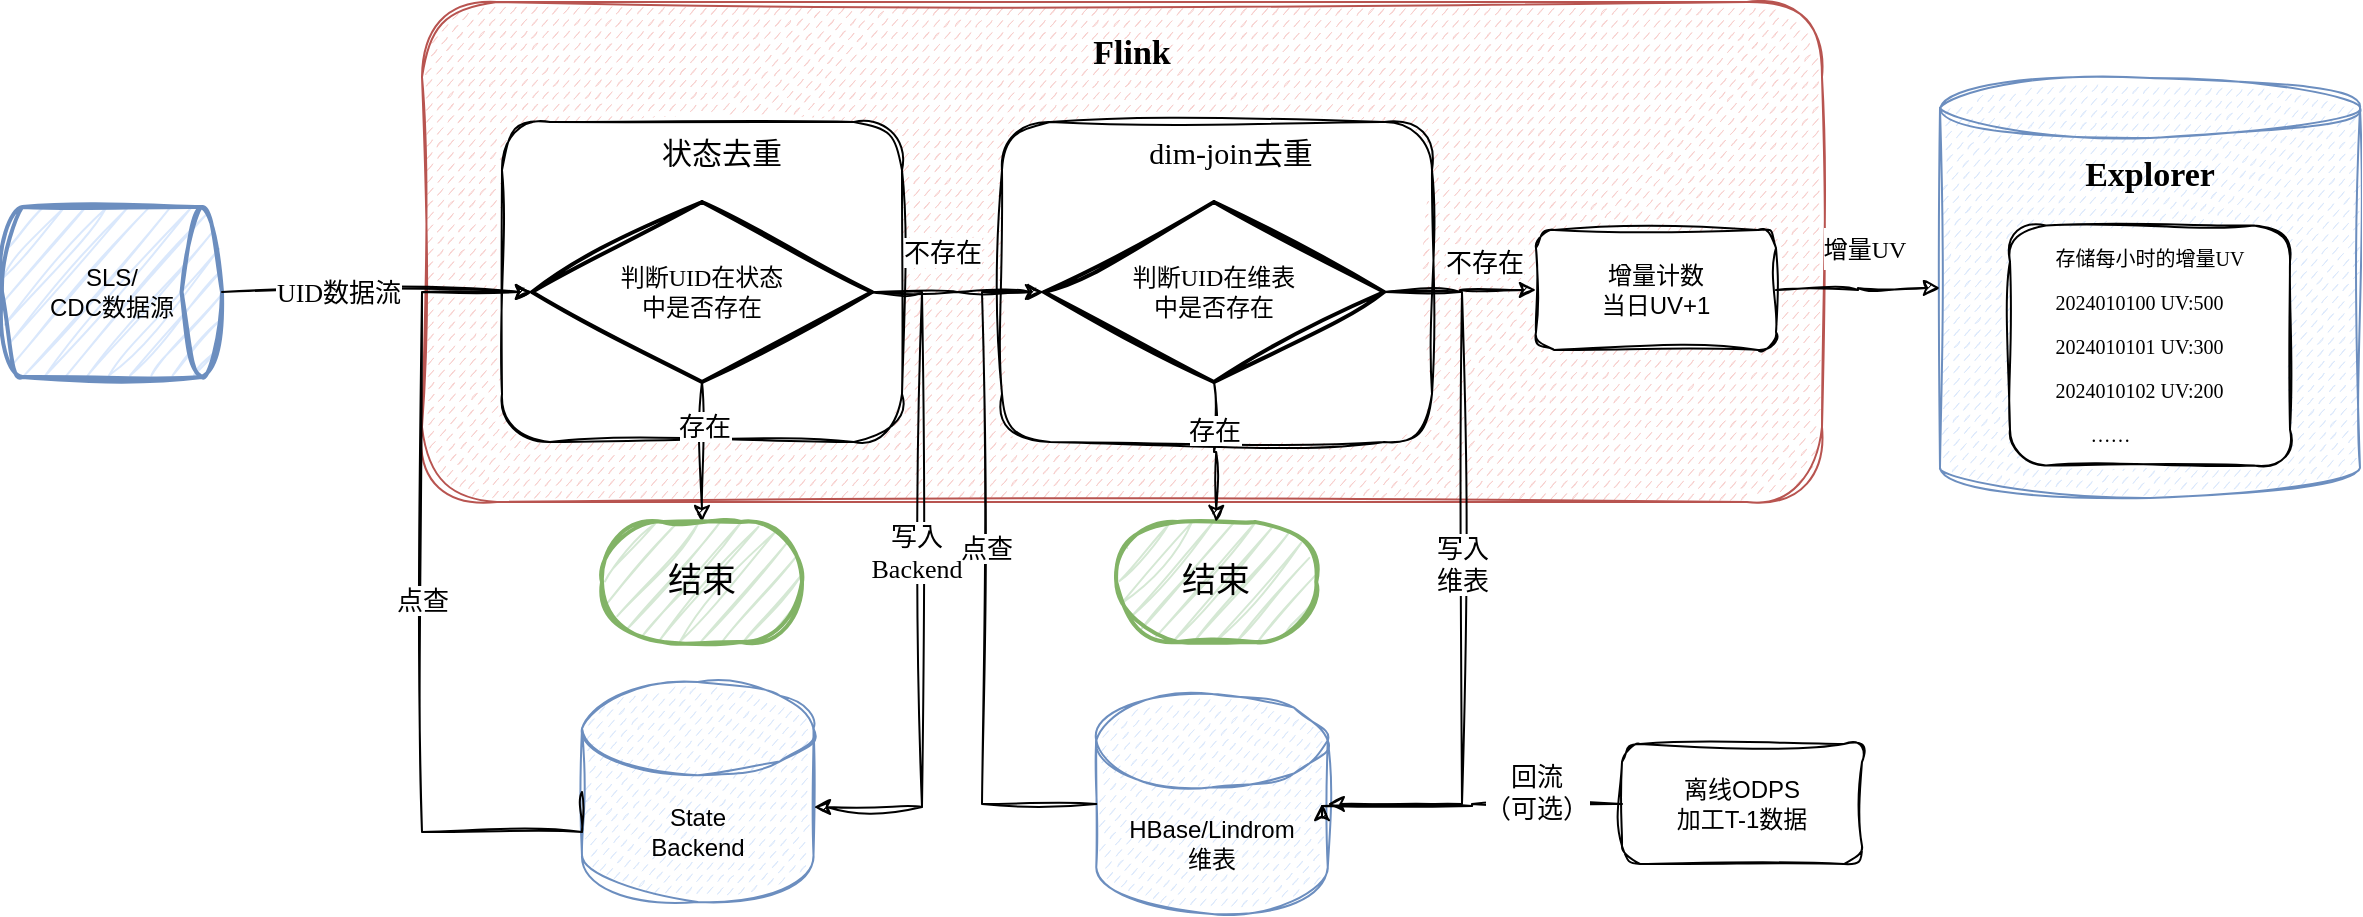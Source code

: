 <mxfile version="24.4.0" type="github">
  <diagram name="第 1 页" id="7VYnXI2Is2dOJrmKhYV3">
    <mxGraphModel dx="1590" dy="885" grid="1" gridSize="10" guides="1" tooltips="1" connect="1" arrows="1" fold="1" page="1" pageScale="1" pageWidth="827" pageHeight="1169" math="0" shadow="0">
      <root>
        <mxCell id="0" />
        <mxCell id="1" parent="0" />
        <mxCell id="6R0XAJYXFJeScx2RA5hm-3" value="" style="rounded=1;whiteSpace=wrap;html=1;fillStyle=dashed;sketch=1;curveFitting=1;jiggle=2;fillColor=#f8cecc;strokeColor=#b85450;" parent="1" vertex="1">
          <mxGeometry x="270" y="870" width="700" height="250" as="geometry" />
        </mxCell>
        <mxCell id="6R0XAJYXFJeScx2RA5hm-41" value="" style="rounded=1;whiteSpace=wrap;html=1;sketch=1;hachureGap=4;jiggle=2;curveFitting=1;" parent="1" vertex="1">
          <mxGeometry x="560" y="930" width="215" height="160" as="geometry" />
        </mxCell>
        <mxCell id="6R0XAJYXFJeScx2RA5hm-29" value="" style="rounded=1;whiteSpace=wrap;html=1;sketch=1;hachureGap=4;jiggle=2;curveFitting=1;" parent="1" vertex="1">
          <mxGeometry x="310" y="930" width="200" height="160" as="geometry" />
        </mxCell>
        <mxCell id="6R0XAJYXFJeScx2RA5hm-2" value="SLS/&lt;br&gt;CDC数据源" style="strokeWidth=2;html=1;shape=mxgraph.flowchart.direct_data;whiteSpace=wrap;sketch=1;curveFitting=1;jiggle=2;fillColor=#dae8fc;strokeColor=#6c8ebf;" parent="1" vertex="1">
          <mxGeometry x="60" y="972.5" width="110" height="85" as="geometry" />
        </mxCell>
        <mxCell id="6R0XAJYXFJeScx2RA5hm-30" style="edgeStyle=orthogonalEdgeStyle;rounded=0;sketch=1;hachureGap=4;jiggle=2;curveFitting=1;orthogonalLoop=1;jettySize=auto;html=1;exitX=0.5;exitY=1;exitDx=0;exitDy=0;exitPerimeter=0;entryX=0.5;entryY=0;entryDx=0;entryDy=0;entryPerimeter=0;" parent="1" source="6R0XAJYXFJeScx2RA5hm-8" target="6R0XAJYXFJeScx2RA5hm-50" edge="1">
          <mxGeometry relative="1" as="geometry" />
        </mxCell>
        <mxCell id="6R0XAJYXFJeScx2RA5hm-45" value="存在" style="edgeLabel;html=1;align=center;verticalAlign=middle;resizable=0;points=[];sketch=1;hachureGap=4;jiggle=2;curveFitting=1;fontFamily=Comic Sans MS;fontSize=13;" parent="6R0XAJYXFJeScx2RA5hm-30" vertex="1" connectable="0">
          <mxGeometry x="-0.414" y="1" relative="1" as="geometry">
            <mxPoint y="1" as="offset" />
          </mxGeometry>
        </mxCell>
        <mxCell id="6R0XAJYXFJeScx2RA5hm-46" style="edgeStyle=orthogonalEdgeStyle;rounded=0;sketch=1;hachureGap=4;jiggle=2;curveFitting=1;orthogonalLoop=1;jettySize=auto;html=1;exitX=1;exitY=0.5;exitDx=0;exitDy=0;exitPerimeter=0;" parent="1" source="6R0XAJYXFJeScx2RA5hm-8" edge="1">
          <mxGeometry relative="1" as="geometry">
            <mxPoint x="580" y="1015" as="targetPoint" />
          </mxGeometry>
        </mxCell>
        <mxCell id="6R0XAJYXFJeScx2RA5hm-47" value="不存在" style="edgeLabel;html=1;align=center;verticalAlign=middle;resizable=0;points=[];sketch=1;hachureGap=4;jiggle=2;curveFitting=1;fontFamily=Comic Sans MS;fontSize=13;" parent="6R0XAJYXFJeScx2RA5hm-46" vertex="1" connectable="0">
          <mxGeometry x="-0.579" y="-3" relative="1" as="geometry">
            <mxPoint x="17" y="-23" as="offset" />
          </mxGeometry>
        </mxCell>
        <mxCell id="6R0XAJYXFJeScx2RA5hm-8" value="判断UID在状态&lt;br&gt;中是否存在" style="strokeWidth=2;html=1;shape=mxgraph.flowchart.decision;whiteSpace=wrap;sketch=1;curveFitting=1;jiggle=2;fontFamily=Comic Sans MS;" parent="1" vertex="1">
          <mxGeometry x="325" y="970" width="170" height="90" as="geometry" />
        </mxCell>
        <mxCell id="6R0XAJYXFJeScx2RA5hm-12" style="edgeStyle=orthogonalEdgeStyle;rounded=0;orthogonalLoop=1;jettySize=auto;html=1;exitX=1;exitY=0.5;exitDx=0;exitDy=0;exitPerimeter=0;entryX=0;entryY=0.5;entryDx=0;entryDy=0;entryPerimeter=0;sketch=1;curveFitting=1;jiggle=2;" parent="1" source="6R0XAJYXFJeScx2RA5hm-2" target="6R0XAJYXFJeScx2RA5hm-8" edge="1">
          <mxGeometry relative="1" as="geometry" />
        </mxCell>
        <mxCell id="6R0XAJYXFJeScx2RA5hm-43" value="UID数据流" style="edgeLabel;html=1;align=center;verticalAlign=middle;resizable=0;points=[];sketch=1;hachureGap=4;jiggle=2;curveFitting=1;fontFamily=Comic Sans MS;fontSize=13;" parent="6R0XAJYXFJeScx2RA5hm-12" vertex="1" connectable="0">
          <mxGeometry x="-0.252" y="1" relative="1" as="geometry">
            <mxPoint y="1" as="offset" />
          </mxGeometry>
        </mxCell>
        <mxCell id="6R0XAJYXFJeScx2RA5hm-17" value="增量计数&lt;br&gt;当日UV+1" style="rounded=1;whiteSpace=wrap;html=1;sketch=1;curveFitting=1;jiggle=2;" parent="1" vertex="1">
          <mxGeometry x="827" y="984" width="120" height="60" as="geometry" />
        </mxCell>
        <mxCell id="6R0XAJYXFJeScx2RA5hm-18" value="" style="shape=cylinder3;whiteSpace=wrap;html=1;boundedLbl=1;backgroundOutline=1;size=15;fillStyle=dashed;sketch=1;curveFitting=1;jiggle=2;fillColor=#dae8fc;strokeColor=#6c8ebf;" parent="1" vertex="1">
          <mxGeometry x="1029" y="908" width="210" height="210" as="geometry" />
        </mxCell>
        <mxCell id="6R0XAJYXFJeScx2RA5hm-19" value="Flink" style="text;html=1;align=center;verticalAlign=middle;whiteSpace=wrap;rounded=0;fontFamily=Comic Sans MS;fontSize=17;fontStyle=1" parent="1" vertex="1">
          <mxGeometry x="595" y="881.26" width="60" height="30" as="geometry" />
        </mxCell>
        <mxCell id="6R0XAJYXFJeScx2RA5hm-24" value="&lt;b&gt;Explorer&lt;/b&gt;" style="text;html=1;align=center;verticalAlign=middle;whiteSpace=wrap;rounded=0;fontFamily=Comic Sans MS;fontSize=17;" parent="1" vertex="1">
          <mxGeometry x="1104" y="942.38" width="60" height="30" as="geometry" />
        </mxCell>
        <mxCell id="6R0XAJYXFJeScx2RA5hm-26" value="&lt;font style=&quot;font-size: 12px;&quot;&gt;增量UV&lt;/font&gt;" style="edgeStyle=orthogonalEdgeStyle;rounded=0;orthogonalLoop=1;jettySize=auto;html=1;entryX=0;entryY=0.5;entryDx=0;entryDy=0;entryPerimeter=0;fontFamily=Comic Sans MS;fontSize=17;fontColor=default;sketch=1;curveFitting=1;jiggle=2;" parent="1" source="6R0XAJYXFJeScx2RA5hm-17" target="6R0XAJYXFJeScx2RA5hm-18" edge="1">
          <mxGeometry x="0.067" y="20" relative="1" as="geometry">
            <mxPoint as="offset" />
            <mxPoint x="952" y="1010.37" as="sourcePoint" />
          </mxGeometry>
        </mxCell>
        <mxCell id="6R0XAJYXFJeScx2RA5hm-27" value="&lt;p style=&quot;border-color: var(--border-color); font-size: 10px; text-align: left;&quot;&gt;存储每小时的增量UV&lt;/p&gt;&lt;p style=&quot;border-color: var(--border-color); font-size: 10px; text-align: left;&quot;&gt;2024010100 UV:500&lt;/p&gt;&lt;p style=&quot;border-color: var(--border-color); font-size: 10px; text-align: left;&quot;&gt;2024010101 UV:300&lt;/p&gt;&lt;p style=&quot;border-color: var(--border-color); font-size: 10px; text-align: left;&quot;&gt;2024010102 UV:200&lt;/p&gt;&lt;p style=&quot;border-color: var(--border-color); font-size: 10px; text-align: left;&quot;&gt;&lt;span style=&quot;white-space: pre;&quot;&gt;&amp;nbsp;&amp;nbsp;&amp;nbsp;&amp;nbsp;&lt;/span&gt;&amp;nbsp; &amp;nbsp;……&lt;/p&gt;" style="rounded=1;whiteSpace=wrap;html=1;align=center;verticalAlign=middle;fontFamily=Comic Sans MS;fontSize=17;fontColor=default;fillColor=default;gradientColor=none;sketch=1;curveFitting=1;jiggle=2;" parent="1" vertex="1">
          <mxGeometry x="1064" y="981.74" width="140" height="120" as="geometry" />
        </mxCell>
        <mxCell id="6R0XAJYXFJeScx2RA5hm-28" value="State&lt;br&gt;Backend" style="shape=cylinder3;whiteSpace=wrap;html=1;boundedLbl=1;backgroundOutline=1;size=23.296;fillStyle=dashed;sketch=1;curveFitting=1;jiggle=2;fillColor=#dae8fc;strokeColor=#6c8ebf;" parent="1" vertex="1">
          <mxGeometry x="350" y="1210" width="115.75" height="110" as="geometry" />
        </mxCell>
        <mxCell id="6R0XAJYXFJeScx2RA5hm-42" style="edgeStyle=orthogonalEdgeStyle;rounded=0;sketch=1;hachureGap=4;jiggle=2;curveFitting=1;orthogonalLoop=1;jettySize=auto;html=1;exitX=1;exitY=0.5;exitDx=0;exitDy=0;exitPerimeter=0;" parent="1" source="6R0XAJYXFJeScx2RA5hm-36" target="6R0XAJYXFJeScx2RA5hm-17" edge="1">
          <mxGeometry relative="1" as="geometry" />
        </mxCell>
        <mxCell id="6R0XAJYXFJeScx2RA5hm-66" value="不存在" style="edgeLabel;html=1;align=center;verticalAlign=middle;resizable=0;points=[];sketch=1;hachureGap=4;jiggle=2;curveFitting=1;fontFamily=Comic Sans MS;fontSize=13;" parent="6R0XAJYXFJeScx2RA5hm-42" vertex="1" connectable="0">
          <mxGeometry x="0.324" y="-1" relative="1" as="geometry">
            <mxPoint y="-15" as="offset" />
          </mxGeometry>
        </mxCell>
        <mxCell id="6R0XAJYXFJeScx2RA5hm-36" value="判断UID在维表&lt;br&gt;中是否存在" style="strokeWidth=2;html=1;shape=mxgraph.flowchart.decision;whiteSpace=wrap;sketch=1;curveFitting=1;jiggle=2;fontFamily=Comic Sans MS;" parent="1" vertex="1">
          <mxGeometry x="581" y="970" width="170" height="90" as="geometry" />
        </mxCell>
        <mxCell id="6R0XAJYXFJeScx2RA5hm-50" value="&lt;font style=&quot;font-size: 17px;&quot; face=&quot;Comic Sans MS&quot;&gt;结束&lt;/font&gt;" style="strokeWidth=2;html=1;shape=mxgraph.flowchart.terminator;whiteSpace=wrap;sketch=1;curveFitting=1;jiggle=2;fillColor=#d5e8d4;strokeColor=#82b366;" parent="1" vertex="1">
          <mxGeometry x="360" y="1130" width="100" height="60" as="geometry" />
        </mxCell>
        <mxCell id="6R0XAJYXFJeScx2RA5hm-53" style="edgeStyle=orthogonalEdgeStyle;rounded=0;sketch=1;hachureGap=4;jiggle=2;curveFitting=1;orthogonalLoop=1;jettySize=auto;html=1;exitX=0;exitY=0.5;exitDx=0;exitDy=0;exitPerimeter=0;entryX=0;entryY=0.5;entryDx=0;entryDy=0;entryPerimeter=0;" parent="1" source="6R0XAJYXFJeScx2RA5hm-28" target="6R0XAJYXFJeScx2RA5hm-8" edge="1">
          <mxGeometry relative="1" as="geometry">
            <Array as="points">
              <mxPoint x="270" y="1285" />
              <mxPoint x="270" y="1015" />
            </Array>
          </mxGeometry>
        </mxCell>
        <mxCell id="6R0XAJYXFJeScx2RA5hm-54" value="点查" style="edgeLabel;html=1;align=center;verticalAlign=middle;resizable=0;points=[];sketch=1;hachureGap=4;jiggle=2;curveFitting=1;fontFamily=Comic Sans MS;fontSize=13;" parent="6R0XAJYXFJeScx2RA5hm-53" vertex="1" connectable="0">
          <mxGeometry x="-0.01" y="-3" relative="1" as="geometry">
            <mxPoint x="-3" y="-6" as="offset" />
          </mxGeometry>
        </mxCell>
        <mxCell id="6R0XAJYXFJeScx2RA5hm-55" style="edgeStyle=orthogonalEdgeStyle;rounded=0;sketch=1;hachureGap=4;jiggle=2;curveFitting=1;orthogonalLoop=1;jettySize=auto;html=1;exitX=1;exitY=0.5;exitDx=0;exitDy=0;exitPerimeter=0;entryX=1.002;entryY=0.568;entryDx=0;entryDy=0;entryPerimeter=0;" parent="1" source="6R0XAJYXFJeScx2RA5hm-8" target="6R0XAJYXFJeScx2RA5hm-28" edge="1">
          <mxGeometry relative="1" as="geometry">
            <Array as="points">
              <mxPoint x="520" y="1015" />
              <mxPoint x="520" y="1273" />
            </Array>
          </mxGeometry>
        </mxCell>
        <mxCell id="6R0XAJYXFJeScx2RA5hm-61" value="写入&lt;br style=&quot;font-size: 13px;&quot;&gt;Backend" style="edgeLabel;html=1;align=center;verticalAlign=middle;resizable=0;points=[];sketch=1;hachureGap=4;jiggle=2;curveFitting=1;fontFamily=Comic Sans MS;fontSize=13;" parent="6R0XAJYXFJeScx2RA5hm-55" vertex="1" connectable="0">
          <mxGeometry x="-0.084" y="-3" relative="1" as="geometry">
            <mxPoint y="1" as="offset" />
          </mxGeometry>
        </mxCell>
        <mxCell id="6R0XAJYXFJeScx2RA5hm-56" value="&lt;font style=&quot;font-size: 17px;&quot; face=&quot;Comic Sans MS&quot;&gt;结束&lt;/font&gt;" style="strokeWidth=2;html=1;shape=mxgraph.flowchart.terminator;whiteSpace=wrap;sketch=1;curveFitting=1;jiggle=2;fillColor=#d5e8d4;strokeColor=#82b366;" parent="1" vertex="1">
          <mxGeometry x="617.13" y="1130" width="100" height="60" as="geometry" />
        </mxCell>
        <mxCell id="6R0XAJYXFJeScx2RA5hm-57" value="HBase/Lindrom&lt;br&gt;维表" style="shape=cylinder3;whiteSpace=wrap;html=1;boundedLbl=1;backgroundOutline=1;size=23.296;fillStyle=dashed;sketch=1;curveFitting=1;jiggle=2;fillColor=#dae8fc;strokeColor=#6c8ebf;" parent="1" vertex="1">
          <mxGeometry x="607.13" y="1216" width="115.75" height="110" as="geometry" />
        </mxCell>
        <mxCell id="6R0XAJYXFJeScx2RA5hm-58" style="edgeStyle=orthogonalEdgeStyle;rounded=0;sketch=1;hachureGap=4;jiggle=2;curveFitting=1;orthogonalLoop=1;jettySize=auto;html=1;exitX=0.5;exitY=1;exitDx=0;exitDy=0;exitPerimeter=0;entryX=0.5;entryY=0;entryDx=0;entryDy=0;entryPerimeter=0;" parent="1" source="6R0XAJYXFJeScx2RA5hm-36" target="6R0XAJYXFJeScx2RA5hm-56" edge="1">
          <mxGeometry relative="1" as="geometry" />
        </mxCell>
        <mxCell id="6R0XAJYXFJeScx2RA5hm-60" value="存在" style="edgeLabel;html=1;align=center;verticalAlign=middle;resizable=0;points=[];sketch=1;hachureGap=4;jiggle=2;curveFitting=1;fontFamily=Comic Sans MS;fontSize=13;" parent="6R0XAJYXFJeScx2RA5hm-58" vertex="1" connectable="0">
          <mxGeometry x="-0.33" relative="1" as="geometry">
            <mxPoint as="offset" />
          </mxGeometry>
        </mxCell>
        <mxCell id="6R0XAJYXFJeScx2RA5hm-64" style="edgeStyle=orthogonalEdgeStyle;rounded=0;sketch=1;hachureGap=4;jiggle=2;curveFitting=1;orthogonalLoop=1;jettySize=auto;html=1;exitX=0;exitY=0.5;exitDx=0;exitDy=0;exitPerimeter=0;entryX=0;entryY=0.5;entryDx=0;entryDy=0;entryPerimeter=0;" parent="1" source="6R0XAJYXFJeScx2RA5hm-57" target="6R0XAJYXFJeScx2RA5hm-36" edge="1">
          <mxGeometry relative="1" as="geometry">
            <Array as="points">
              <mxPoint x="550" y="1271" />
              <mxPoint x="550" y="1015" />
            </Array>
          </mxGeometry>
        </mxCell>
        <mxCell id="6R0XAJYXFJeScx2RA5hm-70" value="点查" style="edgeLabel;html=1;align=center;verticalAlign=middle;resizable=0;points=[];sketch=1;hachureGap=4;jiggle=2;curveFitting=1;fontFamily=Comic Sans MS;fontSize=13;" parent="6R0XAJYXFJeScx2RA5hm-64" vertex="1" connectable="0">
          <mxGeometry x="0.079" y="-2" relative="1" as="geometry">
            <mxPoint as="offset" />
          </mxGeometry>
        </mxCell>
        <mxCell id="6R0XAJYXFJeScx2RA5hm-65" style="edgeStyle=orthogonalEdgeStyle;rounded=0;sketch=1;hachureGap=4;jiggle=2;curveFitting=1;orthogonalLoop=1;jettySize=auto;html=1;exitX=1;exitY=0.5;exitDx=0;exitDy=0;exitPerimeter=0;entryX=1;entryY=0.5;entryDx=0;entryDy=0;entryPerimeter=0;" parent="1" source="6R0XAJYXFJeScx2RA5hm-36" target="6R0XAJYXFJeScx2RA5hm-57" edge="1">
          <mxGeometry relative="1" as="geometry">
            <Array as="points">
              <mxPoint x="790" y="1015" />
              <mxPoint x="790" y="1271" />
            </Array>
          </mxGeometry>
        </mxCell>
        <mxCell id="6R0XAJYXFJeScx2RA5hm-67" value="写入&lt;br style=&quot;font-size: 13px;&quot;&gt;维表" style="edgeLabel;html=1;align=center;verticalAlign=middle;resizable=0;points=[];sketch=1;hachureGap=4;jiggle=2;curveFitting=1;fontFamily=Comic Sans MS;fontSize=13;" parent="6R0XAJYXFJeScx2RA5hm-65" vertex="1" connectable="0">
          <mxGeometry x="-0.114" relative="1" as="geometry">
            <mxPoint y="14" as="offset" />
          </mxGeometry>
        </mxCell>
        <mxCell id="6R0XAJYXFJeScx2RA5hm-68" value="状态去重" style="text;html=1;align=center;verticalAlign=middle;whiteSpace=wrap;rounded=0;fontFamily=Comic Sans MS;fontSize=15;" parent="1" vertex="1">
          <mxGeometry x="370" y="930" width="100" height="30" as="geometry" />
        </mxCell>
        <mxCell id="6R0XAJYXFJeScx2RA5hm-69" value="dim-join去重" style="text;html=1;align=center;verticalAlign=middle;whiteSpace=wrap;rounded=0;fontFamily=Comic Sans MS;fontSize=15;" parent="1" vertex="1">
          <mxGeometry x="629" y="930" width="91" height="30" as="geometry" />
        </mxCell>
        <mxCell id="6R0XAJYXFJeScx2RA5hm-72" style="edgeStyle=orthogonalEdgeStyle;rounded=0;sketch=1;hachureGap=4;jiggle=2;curveFitting=1;orthogonalLoop=1;jettySize=auto;html=1;exitX=0;exitY=0.5;exitDx=0;exitDy=0;" parent="1" source="6R0XAJYXFJeScx2RA5hm-71" edge="1">
          <mxGeometry relative="1" as="geometry">
            <mxPoint x="720" y="1271" as="targetPoint" />
            <Array as="points">
              <mxPoint x="795" y="1271" />
              <mxPoint x="795" y="1272" />
            </Array>
          </mxGeometry>
        </mxCell>
        <mxCell id="6R0XAJYXFJeScx2RA5hm-74" value="回流&lt;br style=&quot;font-size: 13px;&quot;&gt;（可选）" style="edgeLabel;html=1;align=center;verticalAlign=middle;resizable=0;points=[];sketch=1;hachureGap=4;jiggle=2;curveFitting=1;fontFamily=Comic Sans MS;fontSize=13;" parent="6R0XAJYXFJeScx2RA5hm-72" vertex="1" connectable="0">
          <mxGeometry x="-0.296" y="-1" relative="1" as="geometry">
            <mxPoint x="10" y="-5" as="offset" />
          </mxGeometry>
        </mxCell>
        <mxCell id="6R0XAJYXFJeScx2RA5hm-71" value="离线ODPS&lt;br&gt;加工T-1数据" style="rounded=1;whiteSpace=wrap;html=1;sketch=1;curveFitting=1;jiggle=2;" parent="1" vertex="1">
          <mxGeometry x="870" y="1241" width="120" height="60" as="geometry" />
        </mxCell>
      </root>
    </mxGraphModel>
  </diagram>
</mxfile>
